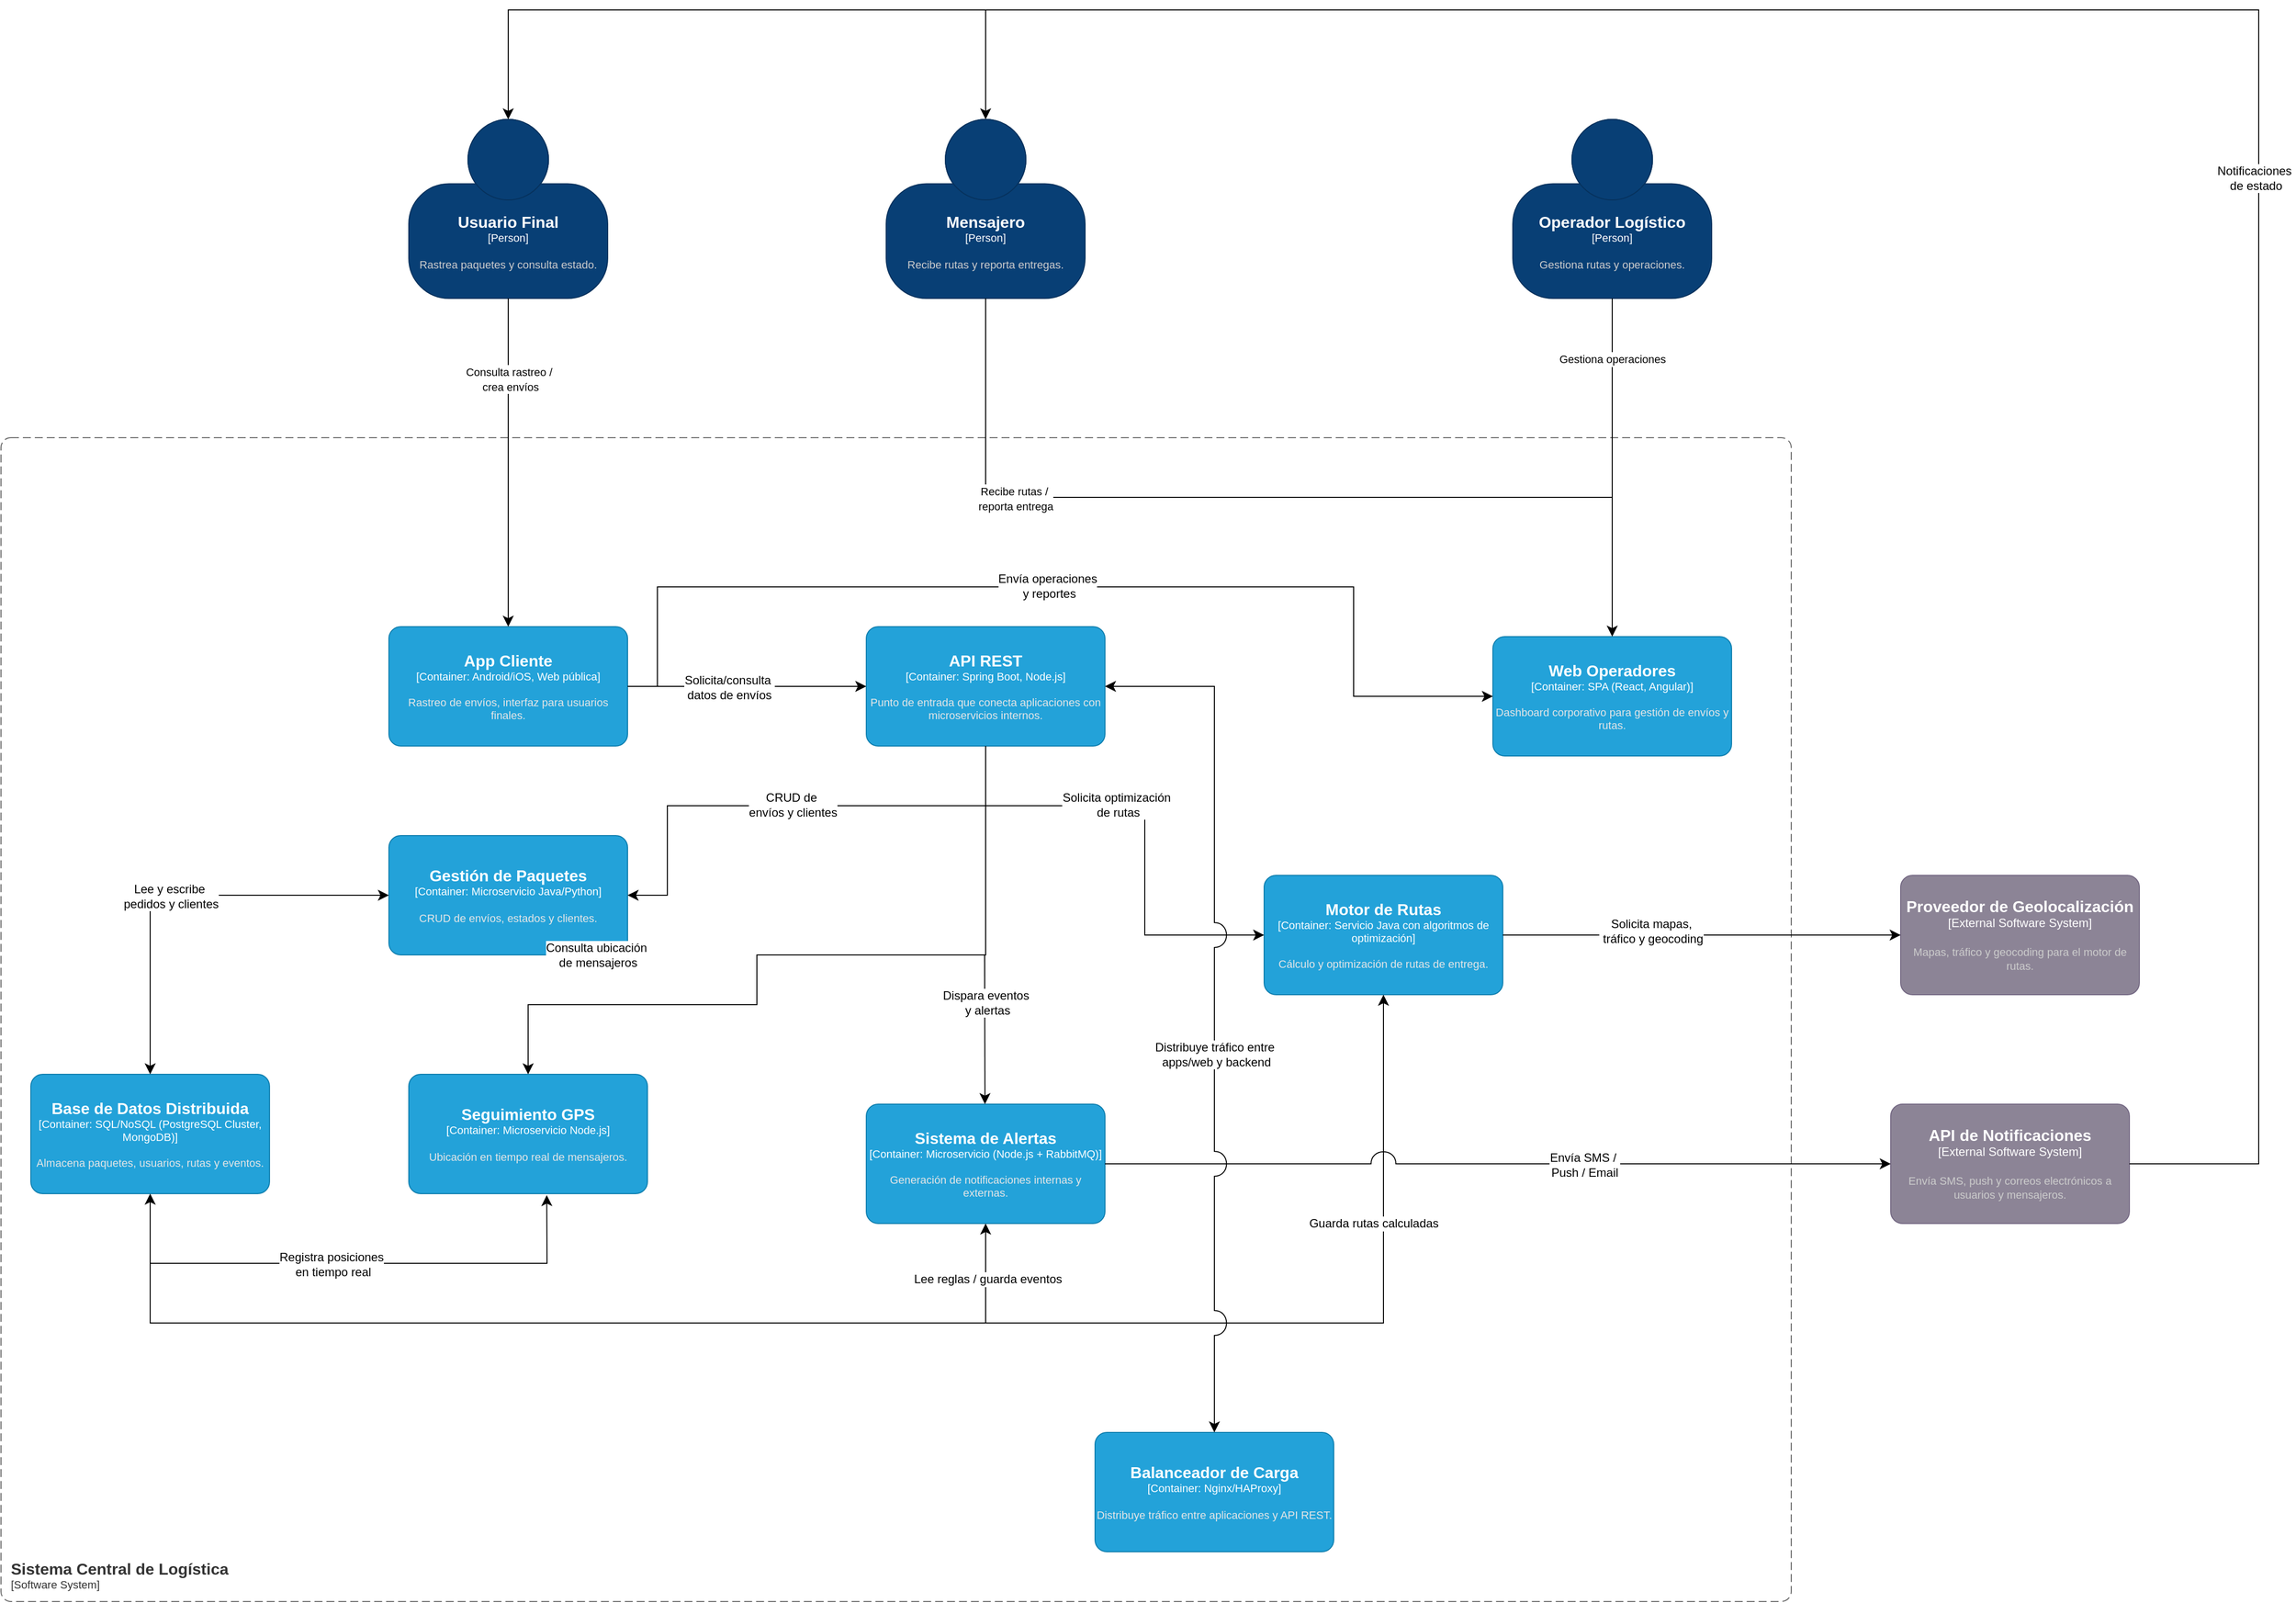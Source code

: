 <mxfile version="28.2.0">
  <diagram name="Página-1" id="v0OK7Re852VPUw_UdnV3">
    <mxGraphModel dx="4394" dy="2454" grid="1" gridSize="10" guides="1" tooltips="1" connect="1" arrows="1" fold="1" page="0" pageScale="1" pageWidth="1169" pageHeight="827" math="0" shadow="0">
      <root>
        <mxCell id="0" />
        <mxCell id="1" parent="0" />
        <object placeholders="1" c4Name="Sistema Central de Logística" c4Type="SystemScopeBoundary" c4Application="Software System" label="&lt;font style=&quot;font-size: 16px&quot;&gt;&lt;b&gt;&lt;div style=&quot;text-align: left&quot;&gt;%c4Name%&lt;/div&gt;&lt;/b&gt;&lt;/font&gt;&lt;div style=&quot;text-align: left&quot;&gt;[%c4Application%]&lt;/div&gt;" id="CoHL9_ZY_J-5bDNQn9tn-21">
          <mxCell style="rounded=1;fontSize=11;whiteSpace=wrap;html=1;dashed=1;arcSize=20;fillColor=none;strokeColor=#666666;fontColor=#333333;labelBackgroundColor=none;align=left;verticalAlign=bottom;labelBorderColor=none;spacingTop=0;spacing=10;dashPattern=8 4;metaEdit=1;rotatable=0;perimeter=rectanglePerimeter;noLabel=0;labelPadding=0;allowArrows=0;connectable=0;expand=0;recursiveResize=0;editable=1;pointerEvents=0;absoluteArcSize=1;points=[[0.25,0,0],[0.5,0,0],[0.75,0,0],[1,0.25,0],[1,0.5,0],[1,0.75,0],[0.75,1,0],[0.5,1,0],[0.25,1,0],[0,0.75,0],[0,0.5,0],[0,0.25,0]];" vertex="1" parent="1">
            <mxGeometry x="-630" y="-250" width="1800" height="1170" as="geometry" />
          </mxCell>
        </object>
        <object placeholders="1" c4Name="App Cliente" c4Type="Container" c4Technology="Android/iOS, Web pública" c4Description="Rastreo de envíos, interfaz para usuarios finales." label="&lt;font style=&quot;font-size: 16px&quot;&gt;&lt;b&gt;%c4Name%&lt;/b&gt;&lt;/font&gt;&lt;div&gt;[%c4Type%: %c4Technology%]&lt;/div&gt;&lt;br&gt;&lt;div&gt;&lt;font style=&quot;font-size: 11px&quot;&gt;&lt;font color=&quot;#E6E6E6&quot;&gt;%c4Description%&lt;/font&gt;&lt;/div&gt;" id="CoHL9_ZY_J-5bDNQn9tn-22">
          <mxCell style="rounded=1;whiteSpace=wrap;html=1;fontSize=11;labelBackgroundColor=none;fillColor=#23A2D9;fontColor=#ffffff;align=center;arcSize=10;strokeColor=#0E7DAD;metaEdit=1;resizable=0;points=[[0.25,0,0],[0.5,0,0],[0.75,0,0],[1,0.25,0],[1,0.5,0],[1,0.75,0],[0.75,1,0],[0.5,1,0],[0.25,1,0],[0,0.75,0],[0,0.5,0],[0,0.25,0]];" vertex="1" parent="1">
            <mxGeometry x="-240" y="-60" width="240" height="120" as="geometry" />
          </mxCell>
        </object>
        <object placeholders="1" c4Name="Web Operadores" c4Type="Container" c4Technology="SPA (React, Angular)" c4Description="Dashboard corporativo para gestión de envíos y rutas." label="&lt;font style=&quot;font-size: 16px&quot;&gt;&lt;b&gt;%c4Name%&lt;/b&gt;&lt;/font&gt;&lt;div&gt;[%c4Type%: %c4Technology%]&lt;/div&gt;&lt;br&gt;&lt;div&gt;&lt;font style=&quot;font-size: 11px&quot;&gt;&lt;font color=&quot;#E6E6E6&quot;&gt;%c4Description%&lt;/font&gt;&lt;/div&gt;" id="CoHL9_ZY_J-5bDNQn9tn-23">
          <mxCell style="rounded=1;whiteSpace=wrap;html=1;fontSize=11;labelBackgroundColor=none;fillColor=#23A2D9;fontColor=#ffffff;align=center;arcSize=10;strokeColor=#0E7DAD;metaEdit=1;resizable=0;points=[[0.25,0,0],[0.5,0,0],[0.75,0,0],[1,0.25,0],[1,0.5,0],[1,0.75,0],[0.75,1,0],[0.5,1,0],[0.25,1,0],[0,0.75,0],[0,0.5,0],[0,0.25,0]];" vertex="1" parent="1">
            <mxGeometry x="870" y="-50" width="240" height="120" as="geometry" />
          </mxCell>
        </object>
        <object placeholders="1" c4Name="API REST" c4Type="Container" c4Technology="Spring Boot, Node.js" c4Description="Punto de entrada que conecta aplicaciones con microservicios internos." label="&lt;font style=&quot;font-size: 16px&quot;&gt;&lt;b&gt;%c4Name%&lt;/b&gt;&lt;/font&gt;&lt;div&gt;[%c4Type%: %c4Technology%]&lt;/div&gt;&lt;br&gt;&lt;div&gt;&lt;font style=&quot;font-size: 11px&quot;&gt;&lt;font color=&quot;#E6E6E6&quot;&gt;%c4Description%&lt;/font&gt;&lt;/div&gt;" id="CoHL9_ZY_J-5bDNQn9tn-24">
          <mxCell style="rounded=1;whiteSpace=wrap;html=1;fontSize=11;labelBackgroundColor=none;fillColor=#23A2D9;fontColor=#ffffff;align=center;arcSize=10;strokeColor=#0E7DAD;metaEdit=1;resizable=0;points=[[0.25,0,0],[0.5,0,0],[0.75,0,0],[1,0.25,0],[1,0.5,0],[1,0.75,0],[0.75,1,0],[0.5,1,0],[0.25,1,0],[0,0.75,0],[0,0.5,0],[0,0.25,0]];" vertex="1" parent="1">
            <mxGeometry x="240" y="-60" width="240" height="120" as="geometry" />
          </mxCell>
        </object>
        <object placeholders="1" c4Name="Gestión de Paquetes" c4Type="Container" c4Technology="Microservicio Java/Python" c4Description="CRUD de envíos, estados y clientes." label="&lt;font style=&quot;font-size: 16px&quot;&gt;&lt;b&gt;%c4Name%&lt;/b&gt;&lt;/font&gt;&lt;div&gt;[%c4Type%: %c4Technology%]&lt;/div&gt;&lt;br&gt;&lt;div&gt;&lt;font style=&quot;font-size: 11px&quot;&gt;&lt;font color=&quot;#E6E6E6&quot;&gt;%c4Description%&lt;/font&gt;&lt;/div&gt;" id="CoHL9_ZY_J-5bDNQn9tn-25">
          <mxCell style="rounded=1;whiteSpace=wrap;html=1;fontSize=11;labelBackgroundColor=none;fillColor=#23A2D9;fontColor=#ffffff;align=center;arcSize=10;strokeColor=#0E7DAD;metaEdit=1;resizable=0;points=[[0.25,0,0],[0.5,0,0],[0.75,0,0],[1,0.25,0],[1,0.5,0],[1,0.75,0],[0.75,1,0],[0.5,1,0],[0.25,1,0],[0,0.75,0],[0,0.5,0],[0,0.25,0]];" vertex="1" parent="1">
            <mxGeometry x="-240" y="150" width="240" height="120" as="geometry" />
          </mxCell>
        </object>
        <object placeholders="1" c4Name="Seguimiento GPS" c4Type="Container" c4Technology="Microservicio Node.js" c4Description="Ubicación en tiempo real de mensajeros." label="&lt;font style=&quot;font-size: 16px&quot;&gt;&lt;b&gt;%c4Name%&lt;/b&gt;&lt;/font&gt;&lt;div&gt;[%c4Type%: %c4Technology%]&lt;/div&gt;&lt;br&gt;&lt;div&gt;&lt;font style=&quot;font-size: 11px&quot;&gt;&lt;font color=&quot;#E6E6E6&quot;&gt;%c4Description%&lt;/font&gt;&lt;/div&gt;" id="CoHL9_ZY_J-5bDNQn9tn-26">
          <mxCell style="rounded=1;whiteSpace=wrap;html=1;fontSize=11;labelBackgroundColor=none;fillColor=#23A2D9;fontColor=#ffffff;align=center;arcSize=10;strokeColor=#0E7DAD;metaEdit=1;resizable=0;points=[[0.25,0,0],[0.5,0,0],[0.75,0,0],[1,0.25,0],[1,0.5,0],[1,0.75,0],[0.75,1,0],[0.5,1,0],[0.25,1,0],[0,0.75,0],[0,0.5,0],[0,0.25,0]];" vertex="1" parent="1">
            <mxGeometry x="-220" y="390" width="240" height="120" as="geometry" />
          </mxCell>
        </object>
        <object placeholders="1" c4Name="Motor de Rutas" c4Type="Container" c4Technology="Servicio Java con algoritmos de optimización" c4Description="Cálculo y optimización de rutas de entrega." label="&lt;font style=&quot;font-size: 16px&quot;&gt;&lt;b&gt;%c4Name%&lt;/b&gt;&lt;/font&gt;&lt;div&gt;[%c4Type%: %c4Technology%]&lt;/div&gt;&lt;br&gt;&lt;div&gt;&lt;font style=&quot;font-size: 11px&quot;&gt;&lt;font color=&quot;#E6E6E6&quot;&gt;%c4Description%&lt;/font&gt;&lt;/div&gt;" id="CoHL9_ZY_J-5bDNQn9tn-27">
          <mxCell style="rounded=1;whiteSpace=wrap;html=1;fontSize=11;labelBackgroundColor=none;fillColor=#23A2D9;fontColor=#ffffff;align=center;arcSize=10;strokeColor=#0E7DAD;metaEdit=1;resizable=0;points=[[0.25,0,0],[0.5,0,0],[0.75,0,0],[1,0.25,0],[1,0.5,0],[1,0.75,0],[0.75,1,0],[0.5,1,0],[0.25,1,0],[0,0.75,0],[0,0.5,0],[0,0.25,0]];" vertex="1" parent="1">
            <mxGeometry x="640" y="190" width="240" height="120" as="geometry" />
          </mxCell>
        </object>
        <object placeholders="1" c4Name="Sistema de Alertas" c4Type="Container" c4Technology="Microservicio (Node.js + RabbitMQ)" c4Description="Generación de notificaciones internas y externas." label="&lt;font style=&quot;font-size: 16px&quot;&gt;&lt;b&gt;%c4Name%&lt;/b&gt;&lt;/font&gt;&lt;div&gt;[%c4Type%: %c4Technology%]&lt;/div&gt;&lt;br&gt;&lt;div&gt;&lt;font style=&quot;font-size: 11px&quot;&gt;&lt;font color=&quot;#E6E6E6&quot;&gt;%c4Description%&lt;/font&gt;&lt;/div&gt;" id="CoHL9_ZY_J-5bDNQn9tn-28">
          <mxCell style="rounded=1;whiteSpace=wrap;html=1;fontSize=11;labelBackgroundColor=none;fillColor=#23A2D9;fontColor=#ffffff;align=center;arcSize=10;strokeColor=#0E7DAD;metaEdit=1;resizable=0;points=[[0.25,0,0],[0.5,0,0],[0.75,0,0],[1,0.25,0],[1,0.5,0],[1,0.75,0],[0.75,1,0],[0.5,1,0],[0.25,1,0],[0,0.75,0],[0,0.5,0],[0,0.25,0]];" vertex="1" parent="1">
            <mxGeometry x="240" y="420" width="240" height="120" as="geometry" />
          </mxCell>
        </object>
        <object placeholders="1" c4Name="Base de Datos Distribuida" c4Type="Container" c4Technology="SQL/NoSQL (PostgreSQL Cluster, MongoDB)" c4Description="Almacena paquetes, usuarios, rutas y eventos." label="&lt;font style=&quot;font-size: 16px&quot;&gt;&lt;b&gt;%c4Name%&lt;/b&gt;&lt;/font&gt;&lt;div&gt;[%c4Type%: %c4Technology%]&lt;/div&gt;&lt;br&gt;&lt;div&gt;&lt;font style=&quot;font-size: 11px&quot;&gt;&lt;font color=&quot;#E6E6E6&quot;&gt;%c4Description%&lt;/font&gt;&lt;/div&gt;" id="CoHL9_ZY_J-5bDNQn9tn-29">
          <mxCell style="rounded=1;whiteSpace=wrap;html=1;fontSize=11;labelBackgroundColor=none;fillColor=#23A2D9;fontColor=#ffffff;align=center;arcSize=10;strokeColor=#0E7DAD;metaEdit=1;resizable=0;points=[[0.25,0,0],[0.5,0,0],[0.75,0,0],[1,0.25,0],[1,0.5,0],[1,0.75,0],[0.75,1,0],[0.5,1,0],[0.25,1,0],[0,0.75,0],[0,0.5,0],[0,0.25,0]];" vertex="1" parent="1">
            <mxGeometry x="-600" y="390" width="240" height="120" as="geometry" />
          </mxCell>
        </object>
        <object placeholders="1" c4Name="Balanceador de Carga" c4Type="Container" c4Technology="Nginx/HAProxy" c4Description="Distribuye tráfico entre aplicaciones y API REST." label="&lt;font style=&quot;font-size: 16px&quot;&gt;&lt;b&gt;%c4Name%&lt;/b&gt;&lt;/font&gt;&lt;div&gt;[%c4Type%: %c4Technology%]&lt;/div&gt;&lt;br&gt;&lt;div&gt;&lt;font style=&quot;font-size: 11px&quot;&gt;&lt;font color=&quot;#E6E6E6&quot;&gt;%c4Description%&lt;/font&gt;&lt;/div&gt;" id="CoHL9_ZY_J-5bDNQn9tn-30">
          <mxCell style="rounded=1;whiteSpace=wrap;html=1;fontSize=11;labelBackgroundColor=none;fillColor=#23A2D9;fontColor=#ffffff;align=center;arcSize=10;strokeColor=#0E7DAD;metaEdit=1;resizable=0;points=[[0.25,0,0],[0.5,0,0],[0.75,0,0],[1,0.25,0],[1,0.5,0],[1,0.75,0],[0.75,1,0],[0.5,1,0],[0.25,1,0],[0,0.75,0],[0,0.5,0],[0,0.25,0]];" vertex="1" parent="1">
            <mxGeometry x="470" y="750" width="240" height="120" as="geometry" />
          </mxCell>
        </object>
        <object placeholders="1" c4Name="API de Notificaciones" c4Type="External Software System" c4Description="Envía SMS, push y correos electrónicos a usuarios y mensajeros." label="&lt;font style=&quot;font-size: 16px&quot;&gt;&lt;b&gt;%c4Name%&lt;/b&gt;&lt;/font&gt;&lt;div&gt;[%c4Type%]&lt;/div&gt;&lt;br&gt;&lt;div&gt;&lt;font style=&quot;font-size: 11px&quot;&gt;&lt;font color=&quot;#cccccc&quot;&gt;%c4Description%&lt;/font&gt;&lt;/div&gt;" c4Technology="Twilio/FCM (Firebase Cloud Messaging)" id="CoHL9_ZY_J-5bDNQn9tn-32">
          <mxCell style="rounded=1;whiteSpace=wrap;html=1;labelBackgroundColor=none;fillColor=#8C8496;fontColor=#ffffff;align=center;arcSize=10;strokeColor=#736782;metaEdit=1;resizable=0;points=[[0.25,0,0],[0.5,0,0],[0.75,0,0],[1,0.25,0],[1,0.5,0],[1,0.75,0],[0.75,1,0],[0.5,1,0],[0.25,1,0],[0,0.75,0],[0,0.5,0],[0,0.25,0]];" vertex="1" parent="1">
            <mxGeometry x="1270" y="420" width="240" height="120" as="geometry" />
          </mxCell>
        </object>
        <object placeholders="1" c4Name="Proveedor de Geolocalización" c4Type="External Software System" c4Description="Mapas, tráfico y geocoding para el motor de rutas." label="&lt;font style=&quot;font-size: 16px&quot;&gt;&lt;b&gt;%c4Name%&lt;/b&gt;&lt;/font&gt;&lt;div&gt;[%c4Type%]&lt;/div&gt;&lt;br&gt;&lt;div&gt;&lt;font style=&quot;font-size: 11px&quot;&gt;&lt;font color=&quot;#cccccc&quot;&gt;%c4Description%&lt;/font&gt;&lt;/div&gt;" c4Technology="Google Maps API" id="CoHL9_ZY_J-5bDNQn9tn-33">
          <mxCell style="rounded=1;whiteSpace=wrap;html=1;labelBackgroundColor=none;fillColor=#8C8496;fontColor=#ffffff;align=center;arcSize=10;strokeColor=#736782;metaEdit=1;resizable=0;points=[[0.25,0,0],[0.5,0,0],[0.75,0,0],[1,0.25,0],[1,0.5,0],[1,0.75,0],[0.75,1,0],[0.5,1,0],[0.25,1,0],[0,0.75,0],[0,0.5,0],[0,0.25,0]];" vertex="1" parent="1">
            <mxGeometry x="1280" y="190" width="240" height="120" as="geometry" />
          </mxCell>
        </object>
        <object placeholders="1" c4Name="Usuario Final" c4Type="Person" c4Description="Rastrea paquetes y consulta estado." label="&lt;font style=&quot;font-size: 16px&quot;&gt;&lt;b&gt;%c4Name%&lt;/b&gt;&lt;/font&gt;&lt;div&gt;[%c4Type%]&lt;/div&gt;&lt;br&gt;&lt;div&gt;&lt;font style=&quot;font-size: 11px&quot;&gt;&lt;font color=&quot;#cccccc&quot;&gt;%c4Description%&lt;/font&gt;&lt;/div&gt;" id="CoHL9_ZY_J-5bDNQn9tn-38">
          <mxCell style="html=1;fontSize=11;dashed=0;whiteSpace=wrap;fillColor=#083F75;strokeColor=#06315C;fontColor=#ffffff;shape=mxgraph.c4.person2;align=center;metaEdit=1;points=[[0.5,0,0],[1,0.5,0],[1,0.75,0],[0.75,1,0],[0.5,1,0],[0.25,1,0],[0,0.75,0],[0,0.5,0]];resizable=0;" vertex="1" parent="1">
            <mxGeometry x="-220" y="-570" width="200" height="180" as="geometry" />
          </mxCell>
        </object>
        <object placeholders="1" c4Name="Mensajero" c4Type="Person" c4Description="Recibe rutas y reporta entregas." label="&lt;font style=&quot;font-size: 16px&quot;&gt;&lt;b&gt;%c4Name%&lt;/b&gt;&lt;/font&gt;&lt;div&gt;[%c4Type%]&lt;/div&gt;&lt;br&gt;&lt;div&gt;&lt;font style=&quot;font-size: 11px&quot;&gt;&lt;font color=&quot;#cccccc&quot;&gt;%c4Description%&lt;/font&gt;&lt;/div&gt;" id="CoHL9_ZY_J-5bDNQn9tn-39">
          <mxCell style="html=1;fontSize=11;dashed=0;whiteSpace=wrap;fillColor=#083F75;strokeColor=#06315C;fontColor=#ffffff;shape=mxgraph.c4.person2;align=center;metaEdit=1;points=[[0.5,0,0],[1,0.5,0],[1,0.75,0],[0.75,1,0],[0.5,1,0],[0.25,1,0],[0,0.75,0],[0,0.5,0]];resizable=0;" vertex="1" parent="1">
            <mxGeometry x="260" y="-570" width="200" height="180" as="geometry" />
          </mxCell>
        </object>
        <object placeholders="1" c4Name="Operador Logístico" c4Type="Person" c4Description="Gestiona rutas y operaciones." label="&lt;font style=&quot;font-size: 16px&quot;&gt;&lt;b&gt;%c4Name%&lt;/b&gt;&lt;/font&gt;&lt;div&gt;[%c4Type%]&lt;/div&gt;&lt;br&gt;&lt;div&gt;&lt;font style=&quot;font-size: 11px&quot;&gt;&lt;font color=&quot;#cccccc&quot;&gt;%c4Description%&lt;/font&gt;&lt;/div&gt;" id="CoHL9_ZY_J-5bDNQn9tn-40">
          <mxCell style="html=1;fontSize=11;dashed=0;whiteSpace=wrap;fillColor=#083F75;strokeColor=#06315C;fontColor=#ffffff;shape=mxgraph.c4.person2;align=center;metaEdit=1;points=[[0.5,0,0],[1,0.5,0],[1,0.75,0],[0.75,1,0],[0.5,1,0],[0.25,1,0],[0,0.75,0],[0,0.5,0]];resizable=0;" vertex="1" parent="1">
            <mxGeometry x="890" y="-570" width="200" height="180" as="geometry" />
          </mxCell>
        </object>
        <mxCell id="CoHL9_ZY_J-5bDNQn9tn-41" value="" style="endArrow=classic;html=1;rounded=0;fontSize=12;startSize=8;endSize=8;curved=1;exitX=0.5;exitY=1;exitDx=0;exitDy=0;exitPerimeter=0;entryX=0.5;entryY=0;entryDx=0;entryDy=0;entryPerimeter=0;" edge="1" parent="1" source="CoHL9_ZY_J-5bDNQn9tn-38" target="CoHL9_ZY_J-5bDNQn9tn-22">
          <mxGeometry width="50" height="50" relative="1" as="geometry">
            <mxPoint x="20" y="-120" as="sourcePoint" />
            <mxPoint x="70" y="-170" as="targetPoint" />
          </mxGeometry>
        </mxCell>
        <mxCell id="CoHL9_ZY_J-5bDNQn9tn-42" value="&lt;span style=&quot;font-size: 11px;&quot;&gt;Consulta rastreo /&amp;nbsp;&lt;/span&gt;&lt;div&gt;&lt;span style=&quot;font-size: 11px;&quot;&gt;crea envíos&lt;/span&gt;&lt;/div&gt;" style="edgeLabel;html=1;align=center;verticalAlign=middle;resizable=0;points=[];fontSize=12;" vertex="1" connectable="0" parent="CoHL9_ZY_J-5bDNQn9tn-41">
          <mxGeometry x="-0.508" y="2" relative="1" as="geometry">
            <mxPoint as="offset" />
          </mxGeometry>
        </mxCell>
        <mxCell id="CoHL9_ZY_J-5bDNQn9tn-46" value="" style="endArrow=classic;html=1;rounded=0;fontSize=12;startSize=8;endSize=8;curved=0;exitX=0.5;exitY=1;exitDx=0;exitDy=0;exitPerimeter=0;" edge="1" parent="1" source="CoHL9_ZY_J-5bDNQn9tn-39" target="CoHL9_ZY_J-5bDNQn9tn-23">
          <mxGeometry width="50" height="50" relative="1" as="geometry">
            <mxPoint x="100" y="-140" as="sourcePoint" />
            <mxPoint x="150" y="-190" as="targetPoint" />
            <Array as="points">
              <mxPoint x="360" y="-190" />
              <mxPoint x="990" y="-190" />
            </Array>
          </mxGeometry>
        </mxCell>
        <mxCell id="CoHL9_ZY_J-5bDNQn9tn-47" value="&lt;span style=&quot;font-size: 11px;&quot;&gt;Recibe rutas /&amp;nbsp;&lt;/span&gt;&lt;div&gt;&lt;span style=&quot;font-size: 11px;&quot;&gt;reporta entrega&lt;/span&gt;&lt;/div&gt;" style="edgeLabel;html=1;align=center;verticalAlign=middle;resizable=0;points=[];fontSize=12;" vertex="1" connectable="0" parent="CoHL9_ZY_J-5bDNQn9tn-46">
          <mxGeometry x="-0.527" relative="1" as="geometry">
            <mxPoint y="1" as="offset" />
          </mxGeometry>
        </mxCell>
        <mxCell id="CoHL9_ZY_J-5bDNQn9tn-48" value="" style="endArrow=none;html=1;rounded=0;fontSize=12;startSize=8;endSize=8;curved=0;entryX=0.5;entryY=1;entryDx=0;entryDy=0;entryPerimeter=0;" edge="1" parent="1" target="CoHL9_ZY_J-5bDNQn9tn-40">
          <mxGeometry width="50" height="50" relative="1" as="geometry">
            <mxPoint x="990" y="-160" as="sourcePoint" />
            <mxPoint x="420" y="-420" as="targetPoint" />
            <Array as="points">
              <mxPoint x="990" y="-200" />
              <mxPoint x="990" y="-230" />
            </Array>
          </mxGeometry>
        </mxCell>
        <mxCell id="CoHL9_ZY_J-5bDNQn9tn-49" value="&lt;span style=&quot;font-size: 11px;&quot;&gt;Gestiona operaciones&lt;/span&gt;" style="edgeLabel;html=1;align=center;verticalAlign=middle;resizable=0;points=[];fontSize=12;" vertex="1" connectable="0" parent="CoHL9_ZY_J-5bDNQn9tn-48">
          <mxGeometry x="0.761" y="-4" relative="1" as="geometry">
            <mxPoint x="-4" y="33" as="offset" />
          </mxGeometry>
        </mxCell>
        <mxCell id="CoHL9_ZY_J-5bDNQn9tn-50" value="" style="endArrow=classic;html=1;rounded=0;fontSize=12;startSize=8;endSize=8;curved=1;exitX=1;exitY=0.5;exitDx=0;exitDy=0;exitPerimeter=0;entryX=0;entryY=0.5;entryDx=0;entryDy=0;entryPerimeter=0;" edge="1" parent="1" source="CoHL9_ZY_J-5bDNQn9tn-22" target="CoHL9_ZY_J-5bDNQn9tn-24">
          <mxGeometry width="50" height="50" relative="1" as="geometry">
            <mxPoint x="460" y="230" as="sourcePoint" />
            <mxPoint x="510" y="180" as="targetPoint" />
          </mxGeometry>
        </mxCell>
        <mxCell id="CoHL9_ZY_J-5bDNQn9tn-51" value="Solicita/consulta&amp;nbsp;&lt;div&gt;datos de envíos&lt;/div&gt;" style="edgeLabel;html=1;align=center;verticalAlign=middle;resizable=0;points=[];fontSize=12;" vertex="1" connectable="0" parent="CoHL9_ZY_J-5bDNQn9tn-50">
          <mxGeometry x="-0.152" y="-1" relative="1" as="geometry">
            <mxPoint as="offset" />
          </mxGeometry>
        </mxCell>
        <mxCell id="CoHL9_ZY_J-5bDNQn9tn-52" value="" style="endArrow=classic;html=1;rounded=0;fontSize=12;startSize=8;endSize=8;curved=0;exitX=1;exitY=0.5;exitDx=0;exitDy=0;exitPerimeter=0;entryX=0;entryY=0.5;entryDx=0;entryDy=0;entryPerimeter=0;" edge="1" parent="1" source="CoHL9_ZY_J-5bDNQn9tn-22" target="CoHL9_ZY_J-5bDNQn9tn-23">
          <mxGeometry width="50" height="50" relative="1" as="geometry">
            <mxPoint x="440" y="180" as="sourcePoint" />
            <mxPoint x="490" y="130" as="targetPoint" />
            <Array as="points">
              <mxPoint x="30" />
              <mxPoint x="30" y="-100" />
              <mxPoint x="730" y="-100" />
              <mxPoint x="730" y="10" />
            </Array>
          </mxGeometry>
        </mxCell>
        <mxCell id="CoHL9_ZY_J-5bDNQn9tn-53" value="Envía operaciones&lt;div&gt;&amp;nbsp;y reportes&lt;/div&gt;" style="edgeLabel;html=1;align=center;verticalAlign=middle;resizable=0;points=[];fontSize=12;" vertex="1" connectable="0" parent="CoHL9_ZY_J-5bDNQn9tn-52">
          <mxGeometry x="-0.032" y="1" relative="1" as="geometry">
            <mxPoint x="-1" as="offset" />
          </mxGeometry>
        </mxCell>
        <mxCell id="CoHL9_ZY_J-5bDNQn9tn-54" value="" style="endArrow=classic;html=1;rounded=0;fontSize=12;startSize=8;endSize=8;curved=0;exitX=0.5;exitY=1;exitDx=0;exitDy=0;exitPerimeter=0;entryX=1;entryY=0.5;entryDx=0;entryDy=0;entryPerimeter=0;" edge="1" parent="1" source="CoHL9_ZY_J-5bDNQn9tn-24" target="CoHL9_ZY_J-5bDNQn9tn-25">
          <mxGeometry width="50" height="50" relative="1" as="geometry">
            <mxPoint x="130" y="200" as="sourcePoint" />
            <mxPoint x="180" y="150" as="targetPoint" />
            <Array as="points">
              <mxPoint x="360" y="120" />
              <mxPoint x="40" y="120" />
              <mxPoint x="40" y="210" />
            </Array>
          </mxGeometry>
        </mxCell>
        <mxCell id="CoHL9_ZY_J-5bDNQn9tn-55" value="CRUD de&amp;nbsp;&lt;div&gt;envíos y clientes&lt;/div&gt;" style="edgeLabel;html=1;align=center;verticalAlign=middle;resizable=0;points=[];fontSize=12;" vertex="1" connectable="0" parent="CoHL9_ZY_J-5bDNQn9tn-54">
          <mxGeometry x="-0.003" y="-1" relative="1" as="geometry">
            <mxPoint as="offset" />
          </mxGeometry>
        </mxCell>
        <mxCell id="CoHL9_ZY_J-5bDNQn9tn-56" value="" style="endArrow=classic;html=1;rounded=0;fontSize=12;startSize=8;endSize=8;curved=0;entryX=0.5;entryY=0;entryDx=0;entryDy=0;entryPerimeter=0;" edge="1" parent="1" target="CoHL9_ZY_J-5bDNQn9tn-26">
          <mxGeometry width="50" height="50" relative="1" as="geometry">
            <mxPoint x="360" y="120" as="sourcePoint" />
            <mxPoint x="360" y="120" as="targetPoint" />
            <Array as="points">
              <mxPoint x="360" y="270" />
              <mxPoint x="130" y="270" />
              <mxPoint x="130" y="320" />
              <mxPoint x="-100" y="320" />
            </Array>
          </mxGeometry>
        </mxCell>
        <mxCell id="CoHL9_ZY_J-5bDNQn9tn-60" value="Consulta ubicación&amp;nbsp;&lt;div&gt;de mensajeros&lt;/div&gt;" style="edgeLabel;html=1;align=center;verticalAlign=middle;resizable=0;points=[];fontSize=12;" vertex="1" connectable="0" parent="CoHL9_ZY_J-5bDNQn9tn-56">
          <mxGeometry x="-0.213" y="9" relative="1" as="geometry">
            <mxPoint x="-253" y="-9" as="offset" />
          </mxGeometry>
        </mxCell>
        <mxCell id="CoHL9_ZY_J-5bDNQn9tn-61" value="" style="endArrow=classic;html=1;rounded=0;fontSize=12;startSize=8;endSize=8;curved=0;entryX=0;entryY=0.5;entryDx=0;entryDy=0;entryPerimeter=0;" edge="1" parent="1" target="CoHL9_ZY_J-5bDNQn9tn-27">
          <mxGeometry width="50" height="50" relative="1" as="geometry">
            <mxPoint x="360" y="120" as="sourcePoint" />
            <mxPoint x="670" y="140" as="targetPoint" />
            <Array as="points">
              <mxPoint x="520" y="120" />
              <mxPoint x="520" y="250" />
            </Array>
          </mxGeometry>
        </mxCell>
        <mxCell id="CoHL9_ZY_J-5bDNQn9tn-62" value="Solicita optimización&amp;nbsp;&lt;div&gt;de rutas&lt;/div&gt;" style="edgeLabel;html=1;align=center;verticalAlign=middle;resizable=0;points=[];fontSize=12;" vertex="1" connectable="0" parent="CoHL9_ZY_J-5bDNQn9tn-61">
          <mxGeometry x="-0.354" y="1" relative="1" as="geometry">
            <mxPoint as="offset" />
          </mxGeometry>
        </mxCell>
        <mxCell id="CoHL9_ZY_J-5bDNQn9tn-63" value="" style="endArrow=classic;html=1;rounded=0;fontSize=12;startSize=8;endSize=8;curved=1;entryX=0.5;entryY=0;entryDx=0;entryDy=0;entryPerimeter=0;" edge="1" parent="1">
          <mxGeometry width="50" height="50" relative="1" as="geometry">
            <mxPoint x="359" y="270" as="sourcePoint" />
            <mxPoint x="359.33" y="420" as="targetPoint" />
            <Array as="points">
              <mxPoint x="359.33" y="380" />
            </Array>
          </mxGeometry>
        </mxCell>
        <mxCell id="CoHL9_ZY_J-5bDNQn9tn-65" value="Dispara eventos&lt;div&gt;&amp;nbsp;y alertas&lt;/div&gt;" style="edgeLabel;html=1;align=center;verticalAlign=middle;resizable=0;points=[];fontSize=12;" vertex="1" connectable="0" parent="CoHL9_ZY_J-5bDNQn9tn-63">
          <mxGeometry x="-0.376" y="1" relative="1" as="geometry">
            <mxPoint y="1" as="offset" />
          </mxGeometry>
        </mxCell>
        <mxCell id="CoHL9_ZY_J-5bDNQn9tn-67" value="" style="endArrow=classic;startArrow=classic;html=1;rounded=0;fontSize=12;startSize=8;endSize=8;curved=0;exitX=0.5;exitY=0;exitDx=0;exitDy=0;exitPerimeter=0;entryX=0;entryY=0.5;entryDx=0;entryDy=0;entryPerimeter=0;" edge="1" parent="1" source="CoHL9_ZY_J-5bDNQn9tn-29" target="CoHL9_ZY_J-5bDNQn9tn-25">
          <mxGeometry width="50" height="50" relative="1" as="geometry">
            <mxPoint x="-310" y="330" as="sourcePoint" />
            <mxPoint x="-260" y="280" as="targetPoint" />
            <Array as="points">
              <mxPoint x="-480" y="210" />
            </Array>
          </mxGeometry>
        </mxCell>
        <mxCell id="CoHL9_ZY_J-5bDNQn9tn-68" value="Lee y escribe&lt;div&gt;&amp;nbsp;pedidos y clientes&lt;/div&gt;" style="edgeLabel;html=1;align=center;verticalAlign=middle;resizable=0;points=[];fontSize=12;" vertex="1" connectable="0" parent="CoHL9_ZY_J-5bDNQn9tn-67">
          <mxGeometry x="-0.053" y="-1" relative="1" as="geometry">
            <mxPoint as="offset" />
          </mxGeometry>
        </mxCell>
        <mxCell id="CoHL9_ZY_J-5bDNQn9tn-69" value="" style="endArrow=classic;startArrow=classic;html=1;rounded=0;fontSize=12;startSize=8;endSize=8;curved=0;exitX=0.5;exitY=1;exitDx=0;exitDy=0;exitPerimeter=0;entryX=0.578;entryY=1.012;entryDx=0;entryDy=0;entryPerimeter=0;" edge="1" parent="1" source="CoHL9_ZY_J-5bDNQn9tn-29" target="CoHL9_ZY_J-5bDNQn9tn-26">
          <mxGeometry width="50" height="50" relative="1" as="geometry">
            <mxPoint x="-290" y="600" as="sourcePoint" />
            <mxPoint x="-240" y="550" as="targetPoint" />
            <Array as="points">
              <mxPoint x="-480" y="580" />
              <mxPoint x="-81" y="580" />
            </Array>
          </mxGeometry>
        </mxCell>
        <mxCell id="CoHL9_ZY_J-5bDNQn9tn-70" value="Registra posiciones&lt;div&gt;&amp;nbsp;en tiempo real&lt;/div&gt;" style="edgeLabel;html=1;align=center;verticalAlign=middle;resizable=0;points=[];fontSize=12;" vertex="1" connectable="0" parent="CoHL9_ZY_J-5bDNQn9tn-69">
          <mxGeometry x="-0.062" y="-1" relative="1" as="geometry">
            <mxPoint as="offset" />
          </mxGeometry>
        </mxCell>
        <mxCell id="CoHL9_ZY_J-5bDNQn9tn-73" value="" style="endArrow=classic;html=1;rounded=0;fontSize=12;startSize=8;endSize=8;curved=0;entryX=0.5;entryY=1;entryDx=0;entryDy=0;entryPerimeter=0;" edge="1" parent="1" target="CoHL9_ZY_J-5bDNQn9tn-27">
          <mxGeometry width="50" height="50" relative="1" as="geometry">
            <mxPoint x="-480" y="580" as="sourcePoint" />
            <mxPoint x="-290" y="520" as="targetPoint" />
            <Array as="points">
              <mxPoint x="-480" y="640" />
              <mxPoint x="760" y="640" />
            </Array>
          </mxGeometry>
        </mxCell>
        <mxCell id="CoHL9_ZY_J-5bDNQn9tn-75" value="Guarda rutas calculadas" style="edgeLabel;html=1;align=center;verticalAlign=middle;resizable=0;points=[];fontSize=12;" vertex="1" connectable="0" parent="CoHL9_ZY_J-5bDNQn9tn-73">
          <mxGeometry x="0.019" y="1" relative="1" as="geometry">
            <mxPoint x="459" y="-99" as="offset" />
          </mxGeometry>
        </mxCell>
        <mxCell id="CoHL9_ZY_J-5bDNQn9tn-76" value="" style="endArrow=classic;html=1;rounded=0;fontSize=12;startSize=8;endSize=8;curved=1;entryX=0.5;entryY=1;entryDx=0;entryDy=0;entryPerimeter=0;" edge="1" parent="1" target="CoHL9_ZY_J-5bDNQn9tn-28">
          <mxGeometry width="50" height="50" relative="1" as="geometry">
            <mxPoint x="360" y="640" as="sourcePoint" />
            <mxPoint x="250" y="640" as="targetPoint" />
          </mxGeometry>
        </mxCell>
        <mxCell id="CoHL9_ZY_J-5bDNQn9tn-77" value="Lee reglas / guarda eventos" style="edgeLabel;html=1;align=center;verticalAlign=middle;resizable=0;points=[];fontSize=12;" vertex="1" connectable="0" parent="CoHL9_ZY_J-5bDNQn9tn-76">
          <mxGeometry x="-0.115" y="-2" relative="1" as="geometry">
            <mxPoint as="offset" />
          </mxGeometry>
        </mxCell>
        <mxCell id="CoHL9_ZY_J-5bDNQn9tn-78" value="" style="endArrow=classic;html=1;rounded=0;fontSize=12;startSize=8;endSize=8;curved=1;exitX=1;exitY=0.5;exitDx=0;exitDy=0;exitPerimeter=0;entryX=0;entryY=0.5;entryDx=0;entryDy=0;entryPerimeter=0;" edge="1" parent="1" source="CoHL9_ZY_J-5bDNQn9tn-27" target="CoHL9_ZY_J-5bDNQn9tn-33">
          <mxGeometry width="50" height="50" relative="1" as="geometry">
            <mxPoint x="1090" y="460" as="sourcePoint" />
            <mxPoint x="1140" y="410" as="targetPoint" />
          </mxGeometry>
        </mxCell>
        <mxCell id="CoHL9_ZY_J-5bDNQn9tn-79" value="Solicita mapas,&lt;div&gt;&amp;nbsp;tráfico y geocoding&lt;/div&gt;" style="edgeLabel;html=1;align=center;verticalAlign=middle;resizable=0;points=[];fontSize=12;" vertex="1" connectable="0" parent="CoHL9_ZY_J-5bDNQn9tn-78">
          <mxGeometry x="-0.255" y="4" relative="1" as="geometry">
            <mxPoint as="offset" />
          </mxGeometry>
        </mxCell>
        <mxCell id="CoHL9_ZY_J-5bDNQn9tn-80" value="" style="endArrow=classic;html=1;rounded=1;fontSize=12;startSize=8;endSize=8;curved=0;exitX=1;exitY=0.5;exitDx=0;exitDy=0;exitPerimeter=0;entryX=0;entryY=0.5;entryDx=0;entryDy=0;entryPerimeter=0;flowAnimation=0;shadow=0;jumpStyle=arc;jumpSize=25;" edge="1" parent="1" source="CoHL9_ZY_J-5bDNQn9tn-28" target="CoHL9_ZY_J-5bDNQn9tn-32">
          <mxGeometry width="50" height="50" relative="1" as="geometry">
            <mxPoint x="580" y="500" as="sourcePoint" />
            <mxPoint x="480" y="730" as="targetPoint" />
            <Array as="points" />
          </mxGeometry>
        </mxCell>
        <mxCell id="CoHL9_ZY_J-5bDNQn9tn-83" value="Envía SMS /&amp;nbsp;&lt;div&gt;Push / Email&lt;/div&gt;" style="edgeLabel;html=1;align=center;verticalAlign=middle;resizable=0;points=[];fontSize=12;" vertex="1" connectable="0" parent="CoHL9_ZY_J-5bDNQn9tn-80">
          <mxGeometry x="0.219" y="-1" relative="1" as="geometry">
            <mxPoint as="offset" />
          </mxGeometry>
        </mxCell>
        <mxCell id="CoHL9_ZY_J-5bDNQn9tn-84" value="" style="endArrow=classic;html=1;rounded=0;fontSize=12;startSize=8;endSize=8;curved=0;entryX=0.5;entryY=0;entryDx=0;entryDy=0;entryPerimeter=0;" edge="1" parent="1" target="CoHL9_ZY_J-5bDNQn9tn-38">
          <mxGeometry width="50" height="50" relative="1" as="geometry">
            <mxPoint x="360" y="-680" as="sourcePoint" />
            <mxPoint x="410" y="-400" as="targetPoint" />
            <Array as="points">
              <mxPoint x="-120" y="-680" />
            </Array>
          </mxGeometry>
        </mxCell>
        <mxCell id="CoHL9_ZY_J-5bDNQn9tn-85" value="" style="endArrow=classic;html=1;rounded=0;fontSize=12;startSize=8;endSize=8;curved=0;entryX=0.5;entryY=0;entryDx=0;entryDy=0;entryPerimeter=0;exitX=1;exitY=0.5;exitDx=0;exitDy=0;exitPerimeter=0;" edge="1" parent="1" source="CoHL9_ZY_J-5bDNQn9tn-32" target="CoHL9_ZY_J-5bDNQn9tn-39">
          <mxGeometry width="50" height="50" relative="1" as="geometry">
            <mxPoint x="940" y="-270" as="sourcePoint" />
            <mxPoint x="410" y="-400" as="targetPoint" />
            <Array as="points">
              <mxPoint x="1640" y="480" />
              <mxPoint x="1640" y="-680" />
              <mxPoint x="360" y="-680" />
            </Array>
          </mxGeometry>
        </mxCell>
        <mxCell id="CoHL9_ZY_J-5bDNQn9tn-87" value="Notificaciones&amp;nbsp;&lt;div&gt;de estado&lt;/div&gt;" style="edgeLabel;html=1;align=center;verticalAlign=middle;resizable=0;points=[];fontSize=12;" vertex="1" connectable="0" parent="CoHL9_ZY_J-5bDNQn9tn-85">
          <mxGeometry x="-0.164" y="3" relative="1" as="geometry">
            <mxPoint y="-1" as="offset" />
          </mxGeometry>
        </mxCell>
        <mxCell id="CoHL9_ZY_J-5bDNQn9tn-88" value="" style="endArrow=classic;startArrow=classic;html=1;rounded=0;fontSize=12;startSize=8;endSize=8;curved=0;jumpSize=25;exitX=1;exitY=0.5;exitDx=0;exitDy=0;exitPerimeter=0;jumpStyle=arc;entryX=0.5;entryY=0;entryDx=0;entryDy=0;entryPerimeter=0;" edge="1" parent="1" source="CoHL9_ZY_J-5bDNQn9tn-24" target="CoHL9_ZY_J-5bDNQn9tn-30">
          <mxGeometry width="50" height="50" relative="1" as="geometry">
            <mxPoint x="530" y="470" as="sourcePoint" />
            <mxPoint x="590" y="520" as="targetPoint" />
            <Array as="points">
              <mxPoint x="590" />
            </Array>
          </mxGeometry>
        </mxCell>
        <mxCell id="CoHL9_ZY_J-5bDNQn9tn-89" value="Distribuye tráfico entre&lt;div&gt;&amp;nbsp;apps/web y backend&lt;/div&gt;" style="edgeLabel;html=1;align=center;verticalAlign=middle;resizable=0;points=[];fontSize=12;" vertex="1" connectable="0" parent="CoHL9_ZY_J-5bDNQn9tn-88">
          <mxGeometry x="0.069" relative="1" as="geometry">
            <mxPoint y="20" as="offset" />
          </mxGeometry>
        </mxCell>
      </root>
    </mxGraphModel>
  </diagram>
</mxfile>
